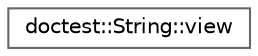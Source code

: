 digraph "Graphical Class Hierarchy"
{
 // INTERACTIVE_SVG=YES
 // LATEX_PDF_SIZE
  bgcolor="transparent";
  edge [fontname=Helvetica,fontsize=10,labelfontname=Helvetica,labelfontsize=10];
  node [fontname=Helvetica,fontsize=10,shape=box,height=0.2,width=0.4];
  rankdir="LR";
  Node0 [id="Node000000",label="doctest::String::view",height=0.2,width=0.4,color="grey40", fillcolor="white", style="filled",URL="$structdoctest_1_1String_1_1view.html",tooltip="OCLINT avoid private static members."];
}

